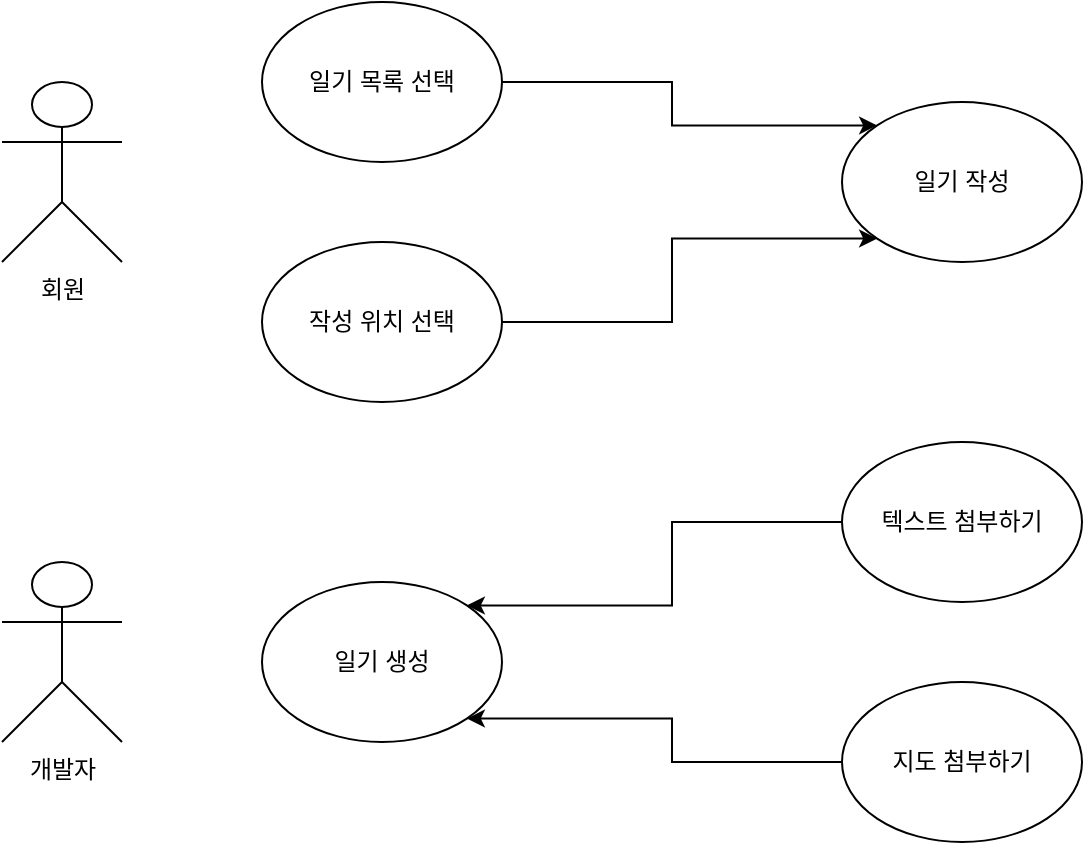 <mxfile version="18.0.2" type="github">
  <diagram id="omYFa3JbCpnDUuPpHqc-" name="Page-1">
    <mxGraphModel dx="1038" dy="579" grid="1" gridSize="10" guides="1" tooltips="1" connect="1" arrows="1" fold="1" page="1" pageScale="1" pageWidth="827" pageHeight="1169" math="0" shadow="0">
      <root>
        <mxCell id="0" />
        <mxCell id="1" parent="0" />
        <mxCell id="M0i-RRYCZDcZrJxs6ZAG-24" style="edgeStyle=orthogonalEdgeStyle;rounded=0;orthogonalLoop=1;jettySize=auto;html=1;entryX=0;entryY=0;entryDx=0;entryDy=0;" edge="1" parent="1" source="M0i-RRYCZDcZrJxs6ZAG-2" target="M0i-RRYCZDcZrJxs6ZAG-5">
          <mxGeometry relative="1" as="geometry" />
        </mxCell>
        <mxCell id="M0i-RRYCZDcZrJxs6ZAG-2" value="&lt;font style=&quot;vertical-align: inherit;&quot;&gt;&lt;font style=&quot;vertical-align: inherit;&quot;&gt;일기 목록 선택&lt;/font&gt;&lt;/font&gt;" style="ellipse;whiteSpace=wrap;html=1;" vertex="1" parent="1">
          <mxGeometry x="200" y="40" width="120" height="80" as="geometry" />
        </mxCell>
        <mxCell id="M0i-RRYCZDcZrJxs6ZAG-23" style="edgeStyle=orthogonalEdgeStyle;rounded=0;orthogonalLoop=1;jettySize=auto;html=1;exitX=1;exitY=0.5;exitDx=0;exitDy=0;entryX=0;entryY=1;entryDx=0;entryDy=0;" edge="1" parent="1" source="M0i-RRYCZDcZrJxs6ZAG-3" target="M0i-RRYCZDcZrJxs6ZAG-5">
          <mxGeometry relative="1" as="geometry" />
        </mxCell>
        <mxCell id="M0i-RRYCZDcZrJxs6ZAG-3" value="&lt;font style=&quot;vertical-align: inherit;&quot;&gt;&lt;font style=&quot;vertical-align: inherit;&quot;&gt;작성 위치 선택&lt;/font&gt;&lt;/font&gt;" style="ellipse;whiteSpace=wrap;html=1;" vertex="1" parent="1">
          <mxGeometry x="200" y="160" width="120" height="80" as="geometry" />
        </mxCell>
        <mxCell id="M0i-RRYCZDcZrJxs6ZAG-4" style="edgeStyle=orthogonalEdgeStyle;rounded=0;orthogonalLoop=1;jettySize=auto;html=1;" edge="1" parent="1">
          <mxGeometry relative="1" as="geometry">
            <mxPoint x="105" y="120" as="sourcePoint" />
            <mxPoint x="105" y="120" as="targetPoint" />
          </mxGeometry>
        </mxCell>
        <mxCell id="M0i-RRYCZDcZrJxs6ZAG-5" value="&lt;font style=&quot;vertical-align: inherit;&quot;&gt;&lt;font style=&quot;vertical-align: inherit;&quot;&gt;일기 작성&lt;/font&gt;&lt;/font&gt;" style="ellipse;whiteSpace=wrap;html=1;" vertex="1" parent="1">
          <mxGeometry x="490" y="90" width="120" height="80" as="geometry" />
        </mxCell>
        <mxCell id="M0i-RRYCZDcZrJxs6ZAG-10" value="일기 생성" style="ellipse;whiteSpace=wrap;html=1;" vertex="1" parent="1">
          <mxGeometry x="200" y="330" width="120" height="80" as="geometry" />
        </mxCell>
        <mxCell id="M0i-RRYCZDcZrJxs6ZAG-15" style="edgeStyle=orthogonalEdgeStyle;rounded=0;orthogonalLoop=1;jettySize=auto;html=1;exitX=0;exitY=0.5;exitDx=0;exitDy=0;entryX=1;entryY=0;entryDx=0;entryDy=0;" edge="1" parent="1" source="M0i-RRYCZDcZrJxs6ZAG-12" target="M0i-RRYCZDcZrJxs6ZAG-10">
          <mxGeometry relative="1" as="geometry" />
        </mxCell>
        <mxCell id="M0i-RRYCZDcZrJxs6ZAG-12" value="텍스트 첨부하기" style="ellipse;whiteSpace=wrap;html=1;" vertex="1" parent="1">
          <mxGeometry x="490" y="260" width="120" height="80" as="geometry" />
        </mxCell>
        <mxCell id="M0i-RRYCZDcZrJxs6ZAG-20" style="edgeStyle=orthogonalEdgeStyle;rounded=0;orthogonalLoop=1;jettySize=auto;html=1;exitX=0;exitY=0.5;exitDx=0;exitDy=0;entryX=1;entryY=1;entryDx=0;entryDy=0;" edge="1" parent="1" source="M0i-RRYCZDcZrJxs6ZAG-13" target="M0i-RRYCZDcZrJxs6ZAG-10">
          <mxGeometry relative="1" as="geometry" />
        </mxCell>
        <mxCell id="M0i-RRYCZDcZrJxs6ZAG-13" value="지도 첨부하기" style="ellipse;whiteSpace=wrap;html=1;" vertex="1" parent="1">
          <mxGeometry x="490" y="380" width="120" height="80" as="geometry" />
        </mxCell>
        <mxCell id="M0i-RRYCZDcZrJxs6ZAG-30" value="회원" style="shape=umlActor;verticalLabelPosition=bottom;verticalAlign=top;html=1;outlineConnect=0;" vertex="1" parent="1">
          <mxGeometry x="70" y="80" width="60" height="90" as="geometry" />
        </mxCell>
        <mxCell id="M0i-RRYCZDcZrJxs6ZAG-33" value="개발자" style="shape=umlActor;verticalLabelPosition=bottom;verticalAlign=top;html=1;outlineConnect=0;" vertex="1" parent="1">
          <mxGeometry x="70" y="320" width="60" height="90" as="geometry" />
        </mxCell>
      </root>
    </mxGraphModel>
  </diagram>
</mxfile>
